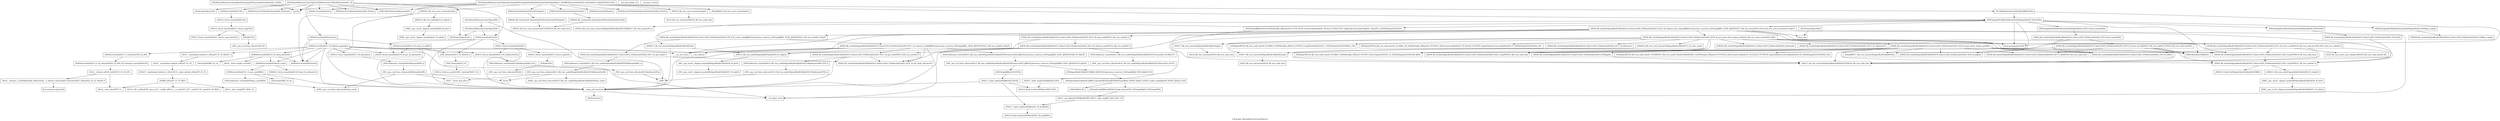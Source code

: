 digraph "Call graph: SharedMemoryCommObject.ll" {
	label="Call graph: SharedMemoryCommObject.ll";

	Node0x55da0247f6a0 [shape=record,label="{_ZN22SharedMemoryCommObjectC2ERSt6vectorI13MeshPartitionSaIS1_EE}"];
	Node0x55da0247f6a0 -> Node0x55da02425e40;
	Node0x55da0247f6a0 -> Node0x55da02427610;
	Node0x55da0247f6a0 -> Node0x55da024269d0;
	Node0x55da0247f6a0 -> Node0x55da024a6b80;
	Node0x55da0247f6a0 -> Node0x55da02426c00;
	Node0x55da0247f6a0 -> Node0x55da02425490;
	Node0x55da0247f6a0 -> Node0x55da02426c70;
	Node0x55da0247f6a0 -> Node0x55da024d0570;
	Node0x55da0247f6a0 -> Node0x55da02426df0;
	Node0x55da0247f6a0 -> Node0x55da02427510;
	Node0x55da02440910 [shape=record,label="{_ZN22SharedMemoryCommObject8exchangeERSt3mapIm8CellInfoSt4lessImESaISt4pairIKmS1_EEERKSt6vectorIiSaIiEESA_ISt3setImS3_SaImEESaISH_EESJ_}"];
	Node0x55da02440910 -> Node0x55da02426ce0;
	Node0x55da02440910 -> Node0x55da02430ac0;
	Node0x55da02440910 -> Node0x55da02426c00;
	Node0x55da02440910 -> Node0x55da02425490;
	Node0x55da02440910 -> Node0x55da02426c70;
	Node0x55da02440910 -> Node0x55da02426df0;
	Node0x55da02440910 -> Node0x55da024333f0;
	Node0x55da02440910 -> Node0x55da02433d50;
	Node0x55da02440910 -> Node0x55da0243a040;
	Node0x55da02440910 -> Node0x55da02435080;
	Node0x55da02440910 -> Node0x55da02436490;
	Node0x55da02440910 -> Node0x55da02438650;
	Node0x55da02440910 -> Node0x55da024392d0;
	Node0x55da02440910 -> Node0x55da02439920;
	Node0x55da02425e40 [shape=record,label="{_ZN10CommObjectC2Ev}"];
	Node0x55da02427610 [shape=record,label="{_ZNSt6vectorIiSaIiEEC2Ev}"];
	Node0x55da02427610 -> Node0x55da02424ea0;
	Node0x55da024a6b80 [shape=record,label="{_ZNSt6vectorIiSaIiEE6resizeEm}"];
	Node0x55da024a6b80 -> Node0x55da02426ce0;
	Node0x55da024a6b80 -> Node0x55da024b1a80;
	Node0x55da024a6b80 -> Node0x55da024d06c0;
	Node0x55da024269d0 [shape=record,label="{_ZNKSt6vectorI13MeshPartitionSaIS0_EE4sizeEv}"];
	Node0x55da0244d610 [shape=record,label="{__gxx_personality_v0}"];
	Node0x55da02425490 [shape=record,label="{_ZNSt6vectorI13MeshPartitionSaIS0_EEixEm}"];
	Node0x55da02426c70 [shape=record,label="{_ZNK13MeshPartition9domainGidEv}"];
	Node0x55da02426df0 [shape=record,label="{printf}"];
	Node0x55da02426c00 [shape=record,label="{_ZNSt6vectorIiSaIiEEixEm}"];
	Node0x55da02427510 [shape=record,label="{_ZNSt6vectorIiSaIiEED2Ev}"];
	Node0x55da02427510 -> Node0x55da02447ba0;
	Node0x55da02427510 -> Node0x55da02426a50;
	Node0x55da02427510 -> Node0x55da02426e70;
	Node0x55da02427510 -> Node0x55da02427710;
	Node0x55da02452d00 [shape=record,label="{_ZNSt12_Vector_baseIiSaIiEE12_Vector_implC2Ev}"];
	Node0x55da02452d00 -> Node0x55da02453a60;
	Node0x55da02452d00 -> Node0x55da02454d50;
	Node0x55da02453a60 [shape=record,label="{_ZNSaIiEC2Ev}"];
	Node0x55da02453a60 -> Node0x55da02455610;
	Node0x55da02454d50 [shape=record,label="{_ZNSt12_Vector_baseIiSaIiEE17_Vector_impl_dataC2Ev}"];
	Node0x55da02455610 [shape=record,label="{_ZN9__gnu_cxx13new_allocatorIiEC2Ev}"];
	Node0x55da02426ce0 [shape=record,label="{_ZNKSt6vectorIiSaIiEE4sizeEv}"];
	Node0x55da02430ac0 [shape=record,label="{_ZNKSt6vectorIiSaIiEEixEm}"];
	Node0x55da024333f0 [shape=record,label="{_ZNSt6vectorISt3setImSt4lessImESaImEESaIS4_EEixEm}"];
	Node0x55da02433d50 [shape=record,label="{_ZNKSt3setImSt4lessImESaImEE5beginEv}"];
	Node0x55da02433d50 -> Node0x55da0243ac70;
	Node0x55da02436490 [shape=record,label="{_ZStneRKSt23_Rb_tree_const_iteratorImES2_}"];
	Node0x55da02435080 [shape=record,label="{_ZNKSt3setImSt4lessImESaImEE3endEv}"];
	Node0x55da02435080 -> Node0x55da0243b560;
	Node0x55da024392d0 [shape=record,label="{_ZNSt3mapIm8CellInfoSt4lessImESaISt4pairIKmS0_EEEixERS4_}"];
	Node0x55da024392d0 -> Node0x55da0243c3a0;
	Node0x55da024392d0 -> Node0x55da0243eb70;
	Node0x55da024392d0 -> Node0x55da024400b0;
	Node0x55da024392d0 -> Node0x55da02441c50;
	Node0x55da024392d0 -> Node0x55da02442c40;
	Node0x55da024392d0 -> Node0x55da02443a30;
	Node0x55da024392d0 -> Node0x55da024445c0;
	Node0x55da024392d0 -> Node0x55da024463c0;
	Node0x55da024392d0 -> Node0x55da02447820;
	Node0x55da024392d0 -> Node0x55da02448f00;
	Node0x55da02438650 [shape=record,label="{_ZNKSt23_Rb_tree_const_iteratorImEdeEv}"];
	Node0x55da02438650 -> Node0x55da0244a8e0;
	Node0x55da02438650 -> Node0x55da02427710;
	Node0x55da02439920 [shape=record,label="{_ZN13MeshPartition7addCellEmRK8CellInfo}"];
	Node0x55da02439920 -> Node0x55da024392d0;
	Node0x55da02439920 -> Node0x55da02448f00;
	Node0x55da0243a040 [shape=record,label="{_ZNSt23_Rb_tree_const_iteratorImEppEv}"];
	Node0x55da0243a040 -> Node0x55da0244bd60;
	Node0x55da0244cfe0 [shape=record,label="{_ZN22SharedMemoryCommObject8exchangeESt6vectorI9FacetPairSaIS1_EERS3_}"];
	Node0x55da0244cfe0 -> Node0x55da02426df0;
	Node0x55da0244d990 [shape=record,label="{_ZN22SharedMemoryCommObjectD2Ev}"];
	Node0x55da0244d990 -> Node0x55da02427510;
	Node0x55da0244d990 -> Node0x55da024d0570;
	Node0x55da024501a0 [shape=record,label="{_ZN22SharedMemoryCommObjectD0Ev}"];
	Node0x55da024501a0 -> Node0x55da0244d990;
	Node0x55da024501a0 -> Node0x55da0244eef0;
	Node0x55da024d0570 [shape=record,label="{_ZN10CommObjectD2Ev}"];
	Node0x55da0244f820 [shape=record,label="{_ZN10CommObjectD0Ev}"];
	Node0x55da0244f820 -> Node0x55da024505c0;
	Node0x55da02451080 [shape=record,label="{__cxa_pure_virtual}"];
	Node0x55da024505c0 [shape=record,label="{llvm.trap}"];
	Node0x55da02424ea0 [shape=record,label="{_ZNSt12_Vector_baseIiSaIiEEC2Ev}"];
	Node0x55da02424ea0 -> Node0x55da02452d00;
	Node0x55da024679f0 [shape=record,label="{_ZNSt8_Rb_treeImSt4pairIKm8CellInfoESt10_Select1stIS3_ESt4lessImESaIS3_EE29_M_get_insert_hint_unique_posESt23_Rb_tree_const_iteratorIS3_ERS1_}"];
	Node0x55da024679f0 -> Node0x55da024df970;
	Node0x55da024679f0 -> Node0x55da0246d680;
	Node0x55da024679f0 -> Node0x55da024df9f0;
	Node0x55da024679f0 -> Node0x55da024dfa70;
	Node0x55da024679f0 -> Node0x55da024dfaf0;
	Node0x55da024679f0 -> Node0x55da02443a30;
	Node0x55da024679f0 -> Node0x55da024e01d0;
	Node0x55da024679f0 -> Node0x55da024dfcc0;
	Node0x55da024679f0 -> Node0x55da024dfd40;
	Node0x55da024679f0 -> Node0x55da024e00d0;
	Node0x55da024679f0 -> Node0x55da024df400;
	Node0x55da024679f0 -> Node0x55da02448f00;
	Node0x55da024679f0 -> Node0x55da024e0050;
	Node0x55da024679f0 -> Node0x55da02471080;
	Node0x55da024679f0 -> Node0x55da024e0150;
	Node0x55da024dfcc0 [shape=record,label="{_ZNSt4pairIPSt18_Rb_tree_node_baseS1_EC2IRS1_TnNSt9enable_ifIXclsr5_PCCPE13_CopyMovePairILb1ES1_T_EEEbE4typeELb1EEERKS1_OS6_}"];
	Node0x55da02448f00 [shape=record,label="{llvm.memcpy.p0.p0.i64}"];
	Node0x55da0244eef0 [shape=record,label="{_ZdlPv}"];
	Node0x55da02426a50 [shape=record,label="{_ZSt8_DestroyIPiiEvT_S1_RSaIT0_E}"];
	Node0x55da02426a50 -> Node0x55da02456260;
	Node0x55da02447ba0 [shape=record,label="{_ZNSt12_Vector_baseIiSaIiEE19_M_get_Tp_allocatorEv}"];
	Node0x55da02427710 [shape=record,label="{__clang_call_terminate}"];
	Node0x55da02427710 -> Node0x55da02457680;
	Node0x55da02427710 -> Node0x55da02458100;
	Node0x55da02457680 [shape=record,label="{__cxa_begin_catch}"];
	Node0x55da02458100 [shape=record,label="{_ZSt9terminatev}"];
	Node0x55da02426e70 [shape=record,label="{_ZNSt12_Vector_baseIiSaIiEED2Ev}"];
	Node0x55da02426e70 -> Node0x55da02458fc0;
	Node0x55da02426e70 -> Node0x55da0245a2f0;
	Node0x55da02426e70 -> Node0x55da02427710;
	Node0x55da02456260 [shape=record,label="{_ZSt8_DestroyIPiEvT_S1_}"];
	Node0x55da02456260 -> Node0x55da0245d630;
	Node0x55da0245d630 [shape=record,label="{_ZNSt12_Destroy_auxILb1EE9__destroyIPiEEvT_S3_}"];
	Node0x55da02458fc0 [shape=record,label="{_ZNSt12_Vector_baseIiSaIiEE13_M_deallocateEPim}"];
	Node0x55da02458fc0 -> Node0x55da0245b8e0;
	Node0x55da0245a2f0 [shape=record,label="{_ZNSt12_Vector_baseIiSaIiEE12_Vector_implD2Ev}"];
	Node0x55da0245a2f0 -> Node0x55da0245c320;
	Node0x55da0245b8e0 [shape=record,label="{_ZNSt16allocator_traitsISaIiEE10deallocateERS0_Pim}"];
	Node0x55da0245b8e0 -> Node0x55da0245dcc0;
	Node0x55da0245dcc0 [shape=record,label="{_ZN9__gnu_cxx13new_allocatorIiE10deallocateEPim}"];
	Node0x55da0245dcc0 -> Node0x55da0244eef0;
	Node0x55da0245c320 [shape=record,label="{_ZNSaIiED2Ev}"];
	Node0x55da0245c320 -> Node0x55da0245f0d0;
	Node0x55da0245f0d0 [shape=record,label="{_ZN9__gnu_cxx13new_allocatorIiED2Ev}"];
	Node0x55da0243c3a0 [shape=record,label="{_ZNSt3mapIm8CellInfoSt4lessImESaISt4pairIKmS0_EEE11lower_boundERS4_}"];
	Node0x55da0243c3a0 -> Node0x55da02460a60;
	Node0x55da024400b0 [shape=record,label="{_ZSteqRKSt17_Rb_tree_iteratorISt4pairIKm8CellInfoEES6_}"];
	Node0x55da0243eb70 [shape=record,label="{_ZNSt3mapIm8CellInfoSt4lessImESaISt4pairIKmS0_EEE3endEv}"];
	Node0x55da0243eb70 -> Node0x55da02461eb0;
	Node0x55da02441c50 [shape=record,label="{_ZNKSt3mapIm8CellInfoSt4lessImESaISt4pairIKmS0_EEE8key_compEv}"];
	Node0x55da02441c50 -> Node0x55da02463be0;
	Node0x55da02443a30 [shape=record,label="{_ZNKSt4lessImEclERKmS2_}"];
	Node0x55da02442c40 [shape=record,label="{_ZNKSt17_Rb_tree_iteratorISt4pairIKm8CellInfoEEdeEv}"];
	Node0x55da02442c40 -> Node0x55da02463fd0;
	Node0x55da02442c40 -> Node0x55da02427710;
	Node0x55da02447820 [shape=record,label="{_ZNSt8_Rb_treeImSt4pairIKm8CellInfoESt10_Select1stIS3_ESt4lessImESaIS3_EE22_M_emplace_hint_uniqueIJRKSt21piecewise_construct_tSt5tupleIJRS1_EESE_IJEEEEESt17_Rb_tree_iteratorIS3_ESt23_Rb_tree_const_iteratorIS3_EDpOT_}"];
	Node0x55da02447820 -> Node0x55da02465670;
	Node0x55da02447820 -> Node0x55da02448f00;
	Node0x55da02447820 -> Node0x55da02466f00;
	Node0x55da02447820 -> Node0x55da024679f0;
	Node0x55da02447820 -> Node0x55da02468280;
	Node0x55da02447820 -> Node0x55da02457680;
	Node0x55da02447820 -> Node0x55da02468b10;
	Node0x55da02447820 -> Node0x55da02469b50;
	Node0x55da02447820 -> Node0x55da02427710;
	Node0x55da02447820 -> Node0x55da0246ad50;
	Node0x55da02447820 -> Node0x55da0246b660;
	Node0x55da02447820 -> Node0x55da024505c0;
	Node0x55da024445c0 [shape=record,label="{_ZNSt23_Rb_tree_const_iteratorISt4pairIKm8CellInfoEEC2ERKSt17_Rb_tree_iteratorIS3_E}"];
	Node0x55da024463c0 [shape=record,label="{_ZNSt5tupleIJRKmEEC2IvTnNSt9enable_ifIXaaaaclsr4_TCCIT_EE19_ConstructibleTupleIS1_EEclsr4_TCCIS5_EE27_ImplicitlyConvertibleTupleIS1_EEgesZT_Li1EEbE4typeELb1EEES1_}"];
	Node0x55da024463c0 -> Node0x55da0246bc70;
	Node0x55da02460a60 [shape=record,label="{_ZNSt8_Rb_treeImSt4pairIKm8CellInfoESt10_Select1stIS3_ESt4lessImESaIS3_EE11lower_boundERS1_}"];
	Node0x55da02460a60 -> Node0x55da0246d0e0;
	Node0x55da02460a60 -> Node0x55da0246d680;
	Node0x55da02460a60 -> Node0x55da0246de20;
	Node0x55da0246de20 [shape=record,label="{_ZNSt8_Rb_treeImSt4pairIKm8CellInfoESt10_Select1stIS3_ESt4lessImESaIS3_EE14_M_lower_boundEPSt13_Rb_tree_nodeIS3_EPSt18_Rb_tree_node_baseRS1_}"];
	Node0x55da0246de20 -> Node0x55da02466f00;
	Node0x55da0246de20 -> Node0x55da02443a30;
	Node0x55da0246de20 -> Node0x55da0246f9e0;
	Node0x55da0246de20 -> Node0x55da024df400;
	Node0x55da0246de20 -> Node0x55da0246ad50;
	Node0x55da0246d0e0 [shape=record,label="{_ZNSt8_Rb_treeImSt4pairIKm8CellInfoESt10_Select1stIS3_ESt4lessImESaIS3_EE8_M_beginEv}"];
	Node0x55da0246d680 [shape=record,label="{_ZNSt8_Rb_treeImSt4pairIKm8CellInfoESt10_Select1stIS3_ESt4lessImESaIS3_EE6_M_endEv}"];
	Node0x55da02466f00 [shape=record,label="{_ZNSt8_Rb_treeImSt4pairIKm8CellInfoESt10_Select1stIS3_ESt4lessImESaIS3_EE6_S_keyEPKSt13_Rb_tree_nodeIS3_E}"];
	Node0x55da02466f00 -> Node0x55da024df480;
	Node0x55da02466f00 -> Node0x55da024df500;
	Node0x55da0246f9e0 [shape=record,label="{_ZNSt8_Rb_treeImSt4pairIKm8CellInfoESt10_Select1stIS3_ESt4lessImESaIS3_EE7_S_leftEPSt18_Rb_tree_node_base}"];
	Node0x55da024df400 [shape=record,label="{_ZNSt8_Rb_treeImSt4pairIKm8CellInfoESt10_Select1stIS3_ESt4lessImESaIS3_EE8_S_rightEPSt18_Rb_tree_node_base}"];
	Node0x55da0246ad50 [shape=record,label="{_ZNSt17_Rb_tree_iteratorISt4pairIKm8CellInfoEEC2EPSt18_Rb_tree_node_base}"];
	Node0x55da024df500 [shape=record,label="{_ZNKSt10_Select1stISt4pairIKm8CellInfoEEclERKS3_}"];
	Node0x55da024df480 [shape=record,label="{_ZNKSt13_Rb_tree_nodeISt4pairIKm8CellInfoEE9_M_valptrEv}"];
	Node0x55da024df480 -> Node0x55da024df580;
	Node0x55da024df580 [shape=record,label="{_ZNK9__gnu_cxx16__aligned_membufISt4pairIKm8CellInfoEE6_M_ptrEv}"];
	Node0x55da024df580 -> Node0x55da024df600;
	Node0x55da024df600 [shape=record,label="{_ZNK9__gnu_cxx16__aligned_membufISt4pairIKm8CellInfoEE7_M_addrEv}"];
	Node0x55da02461eb0 [shape=record,label="{_ZNSt8_Rb_treeImSt4pairIKm8CellInfoESt10_Select1stIS3_ESt4lessImESaIS3_EE3endEv}"];
	Node0x55da02461eb0 -> Node0x55da0246ad50;
	Node0x55da02463be0 [shape=record,label="{_ZNKSt8_Rb_treeImSt4pairIKm8CellInfoESt10_Select1stIS3_ESt4lessImESaIS3_EE8key_compEv}"];
	Node0x55da02463fd0 [shape=record,label="{_ZNSt13_Rb_tree_nodeISt4pairIKm8CellInfoEE9_M_valptrEv}"];
	Node0x55da02463fd0 -> Node0x55da024df6e0;
	Node0x55da024df6e0 [shape=record,label="{_ZN9__gnu_cxx16__aligned_membufISt4pairIKm8CellInfoEE6_M_ptrEv}"];
	Node0x55da024df6e0 -> Node0x55da024df790;
	Node0x55da024df790 [shape=record,label="{_ZN9__gnu_cxx16__aligned_membufISt4pairIKm8CellInfoEE7_M_addrEv}"];
	Node0x55da02465670 [shape=record,label="{_ZNSt8_Rb_treeImSt4pairIKm8CellInfoESt10_Select1stIS3_ESt4lessImESaIS3_EE14_M_create_nodeIJRKSt21piecewise_construct_tSt5tupleIJRS1_EESE_IJEEEEEPSt13_Rb_tree_nodeIS3_EDpOT_}"];
	Node0x55da02465670 -> Node0x55da024df840;
	Node0x55da02465670 -> Node0x55da024df8f0;
	Node0x55da024e1720 [shape=record,label="{_ZSt25__uninitialized_default_nIPimET_S1_T0_}"];
	Node0x55da024e1720 -> Node0x55da024e1cc0;
	Node0x55da024e1cc0 [shape=record,label="{_ZNSt27__uninitialized_default_n_1ILb1EE18__uninit_default_nIPimEET_S3_T0_}"];
	Node0x55da024e1cc0 -> Node0x55da024e1d70;
	Node0x55da024e1d70 [shape=record,label="{_ZSt6fill_nIPimiET_S1_T0_RKT1_}"];
	Node0x55da024e1d70 -> Node0x55da024e1e20;
	Node0x55da024e1d70 -> Node0x55da024e1ed0;
	Node0x55da024e1d70 -> Node0x55da024e1f50;
	Node0x55da024e1f50 [shape=record,label="{_ZSt12__niter_wrapIPiET_RKS1_S1_}"];
	Node0x55da024e1ed0 [shape=record,label="{_ZSt10__fill_n_aIPimiEN9__gnu_cxx11__enable_ifIXsr11__is_scalarIT1_EE7__valueET_E6__typeES4_T0_RKS3_}"];
	Node0x55da024e1e20 [shape=record,label="{_ZSt12__niter_baseIPiET_S1_}"];
	Node0x55da024e1830 [shape=record,label="{_ZSt20__throw_length_errorPKc}"];
	Node0x55da024e1960 [shape=record,label="{_ZSt3maxImERKT_S2_S2_}"];
	Node0x55da024e19e0 [shape=record,label="{_ZNSt16allocator_traitsISaIiEE8allocateERS0_m}"];
	Node0x55da024e19e0 -> Node0x55da024e2080;
	Node0x55da024e2080 [shape=record,label="{_ZN9__gnu_cxx13new_allocatorIiE8allocateEmPKv}"];
	Node0x55da024e2080 -> Node0x55da024e1c40;
	Node0x55da024e2080 -> Node0x55da024e0890;
	Node0x55da024e2080 -> Node0x55da024e0910;
	Node0x55da024e1a60 [shape=record,label="{_ZNSt6vectorIiSaIiEE14_S_do_relocateEPiS2_S2_RS0_St17integral_constantIbLb1EE}"];
	Node0x55da024e1a60 -> Node0x55da024e2210;
	Node0x55da024e2210 [shape=record,label="{_ZSt12__relocate_aIPiS0_SaIiEET0_T_S3_S2_RT1_}"];
	Node0x55da024e2210 -> Node0x55da024e1e20;
	Node0x55da024e2210 -> Node0x55da024e2370;
	Node0x55da02468280 [shape=record,label="{_ZNSt8_Rb_treeImSt4pairIKm8CellInfoESt10_Select1stIS3_ESt4lessImESaIS3_EE14_M_insert_nodeEPSt18_Rb_tree_node_baseSB_PSt13_Rb_tree_nodeIS3_E}"];
	Node0x55da02468280 -> Node0x55da0246d680;
	Node0x55da02468280 -> Node0x55da02466f00;
	Node0x55da02468280 -> Node0x55da024dfaf0;
	Node0x55da02468280 -> Node0x55da02443a30;
	Node0x55da02468280 -> Node0x55da024e0250;
	Node0x55da02468280 -> Node0x55da0246ad50;
	Node0x55da024e01d0 [shape=record,label="{_ZNSt4pairIPSt18_Rb_tree_node_baseS1_EC2IRS1_TnNSt9enable_ifIXclsr5_PCCPE13_MoveCopyPairILb1ET_S1_EEEbE4typeELb1EEEOS6_RKS1_}"];
	Node0x55da02468b10 [shape=record,label="{_ZNSt8_Rb_treeImSt4pairIKm8CellInfoESt10_Select1stIS3_ESt4lessImESaIS3_EE12_M_drop_nodeEPSt13_Rb_tree_nodeIS3_E}"];
	Node0x55da02468b10 -> Node0x55da024e02d0;
	Node0x55da02468b10 -> Node0x55da024e0350;
	Node0x55da02469b50 [shape=record,label="{__cxa_rethrow}"];
	Node0x55da0246b660 [shape=record,label="{__cxa_end_catch}"];
	Node0x55da024df840 [shape=record,label="{_ZNSt8_Rb_treeImSt4pairIKm8CellInfoESt10_Select1stIS3_ESt4lessImESaIS3_EE11_M_get_nodeEv}"];
	Node0x55da024df840 -> Node0x55da024e0400;
	Node0x55da024df840 -> Node0x55da024e04b0;
	Node0x55da024df8f0 [shape=record,label="{_ZNSt8_Rb_treeImSt4pairIKm8CellInfoESt10_Select1stIS3_ESt4lessImESaIS3_EE17_M_construct_nodeIJRKSt21piecewise_construct_tSt5tupleIJRS1_EESE_IJEEEEEvPSt13_Rb_tree_nodeIS3_EDpOT_}"];
	Node0x55da024df8f0 -> Node0x55da024e0400;
	Node0x55da024df8f0 -> Node0x55da02463fd0;
	Node0x55da024df8f0 -> Node0x55da024e0590;
	Node0x55da024df8f0 -> Node0x55da02457680;
	Node0x55da024df8f0 -> Node0x55da024e0350;
	Node0x55da024df8f0 -> Node0x55da02469b50;
	Node0x55da024df8f0 -> Node0x55da0246b660;
	Node0x55da024df8f0 -> Node0x55da02427710;
	Node0x55da024e04b0 [shape=record,label="{_ZNSt16allocator_traitsISaISt13_Rb_tree_nodeISt4pairIKm8CellInfoEEEE8allocateERS6_m}"];
	Node0x55da024e04b0 -> Node0x55da024e0760;
	Node0x55da024e0400 [shape=record,label="{_ZNSt8_Rb_treeImSt4pairIKm8CellInfoESt10_Select1stIS3_ESt4lessImESaIS3_EE21_M_get_Node_allocatorEv}"];
	Node0x55da024e0760 [shape=record,label="{_ZN9__gnu_cxx13new_allocatorISt13_Rb_tree_nodeISt4pairIKm8CellInfoEEE8allocateEmPKv}"];
	Node0x55da024e0760 -> Node0x55da024e07e0;
	Node0x55da024e0760 -> Node0x55da024e0890;
	Node0x55da024e0760 -> Node0x55da024e0910;
	Node0x55da024e07e0 [shape=record,label="{_ZNK9__gnu_cxx13new_allocatorISt13_Rb_tree_nodeISt4pairIKm8CellInfoEEE8max_sizeEv}"];
	Node0x55da024e0890 [shape=record,label="{_ZSt17__throw_bad_allocv}"];
	Node0x55da024e0910 [shape=record,label="{_Znwm}"];
	Node0x55da024e0590 [shape=record,label="{_ZNSt16allocator_traitsISaISt13_Rb_tree_nodeISt4pairIKm8CellInfoEEEE9constructIS4_JRKSt21piecewise_construct_tSt5tupleIJRS2_EESC_IJEEEEEvRS6_PT_DpOT0_}"];
	Node0x55da024e0590 -> Node0x55da024e09c0;
	Node0x55da024e0350 [shape=record,label="{_ZNSt8_Rb_treeImSt4pairIKm8CellInfoESt10_Select1stIS3_ESt4lessImESaIS3_EE11_M_put_nodeEPSt13_Rb_tree_nodeIS3_E}"];
	Node0x55da024e0350 -> Node0x55da024e0400;
	Node0x55da024e0350 -> Node0x55da02472490;
	Node0x55da024e0350 -> Node0x55da02427710;
	Node0x55da024e09c0 [shape=record,label="{_ZN9__gnu_cxx13new_allocatorISt13_Rb_tree_nodeISt4pairIKm8CellInfoEEE9constructIS5_JRKSt21piecewise_construct_tSt5tupleIJRS3_EESC_IJEEEEEvPT_DpOT0_}"];
	Node0x55da024e09c0 -> Node0x55da02472570;
	Node0x55da024e09c0 -> Node0x55da02474390;
	Node0x55da02472570 [shape=record,label="{_ZNSt5tupleIJRKmEEC2EOS2_}"];
	Node0x55da02472570 -> Node0x55da024749f0;
	Node0x55da02474390 [shape=record,label="{_ZNSt4pairIKm8CellInfoEC2IJRS0_EJEEESt21piecewise_construct_tSt5tupleIJDpT_EES6_IJDpT0_EE}"];
	Node0x55da02474390 -> Node0x55da02474ad0;
	Node0x55da024749f0 [shape=record,label="{_ZNSt11_Tuple_implILm0EJRKmEEC2EOS2_}"];
	Node0x55da024749f0 -> Node0x55da02476280;
	Node0x55da024749f0 -> Node0x55da024777c0;
	Node0x55da024749f0 -> Node0x55da02427710;
	Node0x55da02474ad0 [shape=record,label="{_ZNSt4pairIKm8CellInfoEC2IJRS0_EJLm0EEJETpTnmJEEERSt5tupleIJDpT_EERS5_IJDpT1_EESt12_Index_tupleIJXspT0_EEESE_IJXspT2_EEE}"];
	Node0x55da02474ad0 -> Node0x55da02479dc0;
	Node0x55da02474ad0 -> Node0x55da0247bb10;
	Node0x55da02476280 [shape=record,label="{_ZNSt11_Tuple_implILm0EJRKmEE7_M_headERS2_}"];
	Node0x55da02476280 -> Node0x55da02478040;
	Node0x55da024777c0 [shape=record,label="{_ZNSt10_Head_baseILm0ERKmLb0EEC2ES1_}"];
	Node0x55da02478040 [shape=record,label="{_ZNSt10_Head_baseILm0ERKmLb0EE7_M_headERS2_}"];
	Node0x55da02479dc0 [shape=record,label="{_ZSt3getILm0EJRKmEERNSt13tuple_elementIXT_ESt5tupleIJDpT0_EEE4typeERS6_}"];
	Node0x55da02479dc0 -> Node0x55da0247c510;
	Node0x55da0247bb10 [shape=record,label="{_ZN8CellInfoC2Ev}"];
	Node0x55da0247c510 [shape=record,label="{_ZSt12__get_helperILm0ERKmJEERT0_RSt11_Tuple_implIXT_EJS2_DpT1_EE}"];
	Node0x55da0247c510 -> Node0x55da02476280;
	Node0x55da02472490 [shape=record,label="{_ZNSt16allocator_traitsISaISt13_Rb_tree_nodeISt4pairIKm8CellInfoEEEE10deallocateERS6_PS5_m}"];
	Node0x55da02472490 -> Node0x55da0247d970;
	Node0x55da0247d970 [shape=record,label="{_ZN9__gnu_cxx13new_allocatorISt13_Rb_tree_nodeISt4pairIKm8CellInfoEEE10deallocateEPS6_m}"];
	Node0x55da0247d970 -> Node0x55da0244eef0;
	Node0x55da024df970 [shape=record,label="{_ZNKSt23_Rb_tree_const_iteratorISt4pairIKm8CellInfoEE13_M_const_castEv}"];
	Node0x55da024df970 -> Node0x55da0246ad50;
	Node0x55da024df9f0 [shape=record,label="{_ZNKSt8_Rb_treeImSt4pairIKm8CellInfoESt10_Select1stIS3_ESt4lessImESaIS3_EE4sizeEv}"];
	Node0x55da024dfaf0 [shape=record,label="{_ZNSt8_Rb_treeImSt4pairIKm8CellInfoESt10_Select1stIS3_ESt4lessImESaIS3_EE6_S_keyEPKSt18_Rb_tree_node_base}"];
	Node0x55da024dfaf0 -> Node0x55da02466f00;
	Node0x55da024dfa70 [shape=record,label="{_ZNSt8_Rb_treeImSt4pairIKm8CellInfoESt10_Select1stIS3_ESt4lessImESaIS3_EE12_M_rightmostEv}"];
	Node0x55da024dfd40 [shape=record,label="{_ZNSt8_Rb_treeImSt4pairIKm8CellInfoESt10_Select1stIS3_ESt4lessImESaIS3_EE24_M_get_insert_unique_posERS1_}"];
	Node0x55da024dfd40 -> Node0x55da0246d0e0;
	Node0x55da024dfd40 -> Node0x55da0246d680;
	Node0x55da024dfd40 -> Node0x55da02466f00;
	Node0x55da024dfd40 -> Node0x55da02443a30;
	Node0x55da024dfd40 -> Node0x55da0246f9e0;
	Node0x55da024dfd40 -> Node0x55da024df400;
	Node0x55da024dfd40 -> Node0x55da0246ad50;
	Node0x55da024dfd40 -> Node0x55da024e0c80;
	Node0x55da024dfd40 -> Node0x55da024400b0;
	Node0x55da024dfd40 -> Node0x55da024e0d00;
	Node0x55da024dfd40 -> Node0x55da024e0150;
	Node0x55da024dfd40 -> Node0x55da024dfaf0;
	Node0x55da024dfd40 -> Node0x55da024e01d0;
	Node0x55da024e0050 [shape=record,label="{_ZNSt8_Rb_treeImSt4pairIKm8CellInfoESt10_Select1stIS3_ESt4lessImESaIS3_EE11_M_leftmostEv}"];
	Node0x55da024e00d0 [shape=record,label="{_ZNSt4pairIPSt18_Rb_tree_node_baseS1_EC2IRS1_S4_TnNSt9enable_ifIXaaclsr5_PCCPE22_MoveConstructiblePairIT_T0_EEclsr5_PCCPE30_ImplicitlyMoveConvertiblePairIS6_S7_EEEbE4typeELb1EEEOS6_OS7_}"];
	Node0x55da024e0150 [shape=record,label="{_ZNSt17_Rb_tree_iteratorISt4pairIKm8CellInfoEEmmEv}"];
	Node0x55da024e0150 -> Node0x55da024e0d80;
	Node0x55da02471080 [shape=record,label="{_ZNSt17_Rb_tree_iteratorISt4pairIKm8CellInfoEEppEv}"];
	Node0x55da02471080 -> Node0x55da024e0e00;
	Node0x55da024e0c80 [shape=record,label="{_ZNSt8_Rb_treeImSt4pairIKm8CellInfoESt10_Select1stIS3_ESt4lessImESaIS3_EE5beginEv}"];
	Node0x55da024e0c80 -> Node0x55da0246ad50;
	Node0x55da024e0d00 [shape=record,label="{_ZNSt4pairIPSt18_Rb_tree_node_baseS1_EC2IRPSt13_Rb_tree_nodeIS_IKm8CellInfoEERS1_TnNSt9enable_ifIXaaclsr5_PCCPE22_MoveConstructiblePairIT_T0_EEclsr5_PCCPE30_ImplicitlyMoveConvertiblePairISD_SE_EEEbE4typeELb1EEEOSD_OSE_}"];
	Node0x55da024e0d80 [shape=record,label="{_ZSt18_Rb_tree_decrementPSt18_Rb_tree_node_base}"];
	Node0x55da024e0e00 [shape=record,label="{_ZSt18_Rb_tree_incrementPSt18_Rb_tree_node_base}"];
	Node0x55da024e0250 [shape=record,label="{_ZSt29_Rb_tree_insert_and_rebalancebPSt18_Rb_tree_node_baseS0_RS_}"];
	Node0x55da024e02d0 [shape=record,label="{_ZNSt8_Rb_treeImSt4pairIKm8CellInfoESt10_Select1stIS3_ESt4lessImESaIS3_EE15_M_destroy_nodeEPSt13_Rb_tree_nodeIS3_E}"];
	Node0x55da024e02d0 -> Node0x55da024e0400;
	Node0x55da024e02d0 -> Node0x55da02463fd0;
	Node0x55da024e02d0 -> Node0x55da024e1000;
	Node0x55da024e1000 [shape=record,label="{_ZNSt16allocator_traitsISaISt13_Rb_tree_nodeISt4pairIKm8CellInfoEEEE7destroyIS4_EEvRS6_PT_}"];
	Node0x55da024e1000 -> Node0x55da024e1080;
	Node0x55da024e1080 [shape=record,label="{_ZN9__gnu_cxx13new_allocatorISt13_Rb_tree_nodeISt4pairIKm8CellInfoEEE7destroyIS5_EEvPT_}"];
	Node0x55da0246bc70 [shape=record,label="{_ZNSt11_Tuple_implILm0EJRKmEEC2ES1_}"];
	Node0x55da0246bc70 -> Node0x55da024777c0;
	Node0x55da024d06c0 [shape=record,label="{_ZNSt6vectorIiSaIiEE17_M_default_appendEm}"];
	Node0x55da024d06c0 -> Node0x55da02426ce0;
	Node0x55da024d06c0 -> Node0x55da024e1160;
	Node0x55da024d06c0 -> Node0x55da02427710;
	Node0x55da024d06c0 -> Node0x55da02447ba0;
	Node0x55da024d06c0 -> Node0x55da024e1290;
	Node0x55da024d06c0 -> Node0x55da024e1310;
	Node0x55da024d06c0 -> Node0x55da024e1390;
	Node0x55da024d06c0 -> Node0x55da02458fc0;
	Node0x55da024d06c0 -> Node0x55da024e16a0;
	Node0x55da024d06c0 -> Node0x55da02457680;
	Node0x55da024d06c0 -> Node0x55da0246b660;
	Node0x55da024d06c0 -> Node0x55da02469b50;
	Node0x55da024b1a80 [shape=record,label="{_ZNSt6vectorIiSaIiEE15_M_erase_at_endEPi}"];
	Node0x55da024b1a80 -> Node0x55da02447ba0;
	Node0x55da024b1a80 -> Node0x55da02426a50;
	Node0x55da024b1a80 -> Node0x55da02427710;
	Node0x55da024e1160 [shape=record,label="{_ZNKSt6vectorIiSaIiEE8max_sizeEv}"];
	Node0x55da024e1160 -> Node0x55da0247efb0;
	Node0x55da024e1160 -> Node0x55da0247f530;
	Node0x55da024e1290 [shape=record,label="{_ZSt27__uninitialized_default_n_aIPimiET_S1_T0_RSaIT1_E}"];
	Node0x55da024e1290 -> Node0x55da024e1720;
	Node0x55da024e1310 [shape=record,label="{_ZNKSt6vectorIiSaIiEE12_M_check_lenEmPKc}"];
	Node0x55da024e1310 -> Node0x55da024e1160;
	Node0x55da024e1310 -> Node0x55da02426ce0;
	Node0x55da024e1310 -> Node0x55da024e1830;
	Node0x55da024e1310 -> Node0x55da024e1960;
	Node0x55da024e1390 [shape=record,label="{_ZNSt12_Vector_baseIiSaIiEE11_M_allocateEm}"];
	Node0x55da024e1390 -> Node0x55da024e19e0;
	Node0x55da024e16a0 [shape=record,label="{_ZNSt6vectorIiSaIiEE11_S_relocateEPiS2_S2_RS0_}"];
	Node0x55da024e16a0 -> Node0x55da024e1a60;
	Node0x55da0247f530 [shape=record,label="{_ZNSt6vectorIiSaIiEE11_S_max_sizeERKS0_}"];
	Node0x55da0247f530 -> Node0x55da024e1b10;
	Node0x55da0247f530 -> Node0x55da024e1bc0;
	Node0x55da0247f530 -> Node0x55da02427710;
	Node0x55da0247efb0 [shape=record,label="{_ZNKSt12_Vector_baseIiSaIiEE19_M_get_Tp_allocatorEv}"];
	Node0x55da024e1b10 [shape=record,label="{_ZNSt16allocator_traitsISaIiEE8max_sizeERKS0_}"];
	Node0x55da024e1b10 -> Node0x55da024e1c40;
	Node0x55da024e1bc0 [shape=record,label="{_ZSt3minImERKT_S2_S2_}"];
	Node0x55da024e1c40 [shape=record,label="{_ZNK9__gnu_cxx13new_allocatorIiE8max_sizeEv}"];
	Node0x55da024e2370 [shape=record,label="{_ZSt14__relocate_a_1IiiENSt9enable_ifIXsr3std24__is_bitwise_relocatableIT_EE5valueEPS1_E4typeES2_S2_S2_RSaIT0_E}"];
	Node0x55da024e2370 -> Node0x55da024e23f0;
	Node0x55da024e23f0 [shape=record,label="{llvm.memmove.p0.p0.i64}"];
	Node0x55da0243ac70 [shape=record,label="{_ZNKSt8_Rb_treeImmSt9_IdentityImESt4lessImESaImEE5beginEv}"];
	Node0x55da0243ac70 -> Node0x55da024e2470;
	Node0x55da024e2470 [shape=record,label="{_ZNSt23_Rb_tree_const_iteratorImEC2EPKSt18_Rb_tree_node_base}"];
	Node0x55da0243b560 [shape=record,label="{_ZNKSt8_Rb_treeImmSt9_IdentityImESt4lessImESaImEE3endEv}"];
	Node0x55da0243b560 -> Node0x55da024e2470;
	Node0x55da0244bd60 [shape=record,label="{_ZSt18_Rb_tree_incrementPKSt18_Rb_tree_node_base}"];
	Node0x55da0244a8e0 [shape=record,label="{_ZNKSt13_Rb_tree_nodeImE9_M_valptrEv}"];
	Node0x55da0244a8e0 -> Node0x55da024e2580;
	Node0x55da024e2580 [shape=record,label="{_ZNK9__gnu_cxx16__aligned_membufImE6_M_ptrEv}"];
	Node0x55da024e2580 -> Node0x55da024e2630;
	Node0x55da024e2630 [shape=record,label="{_ZNK9__gnu_cxx16__aligned_membufImE7_M_addrEv}"];
}
